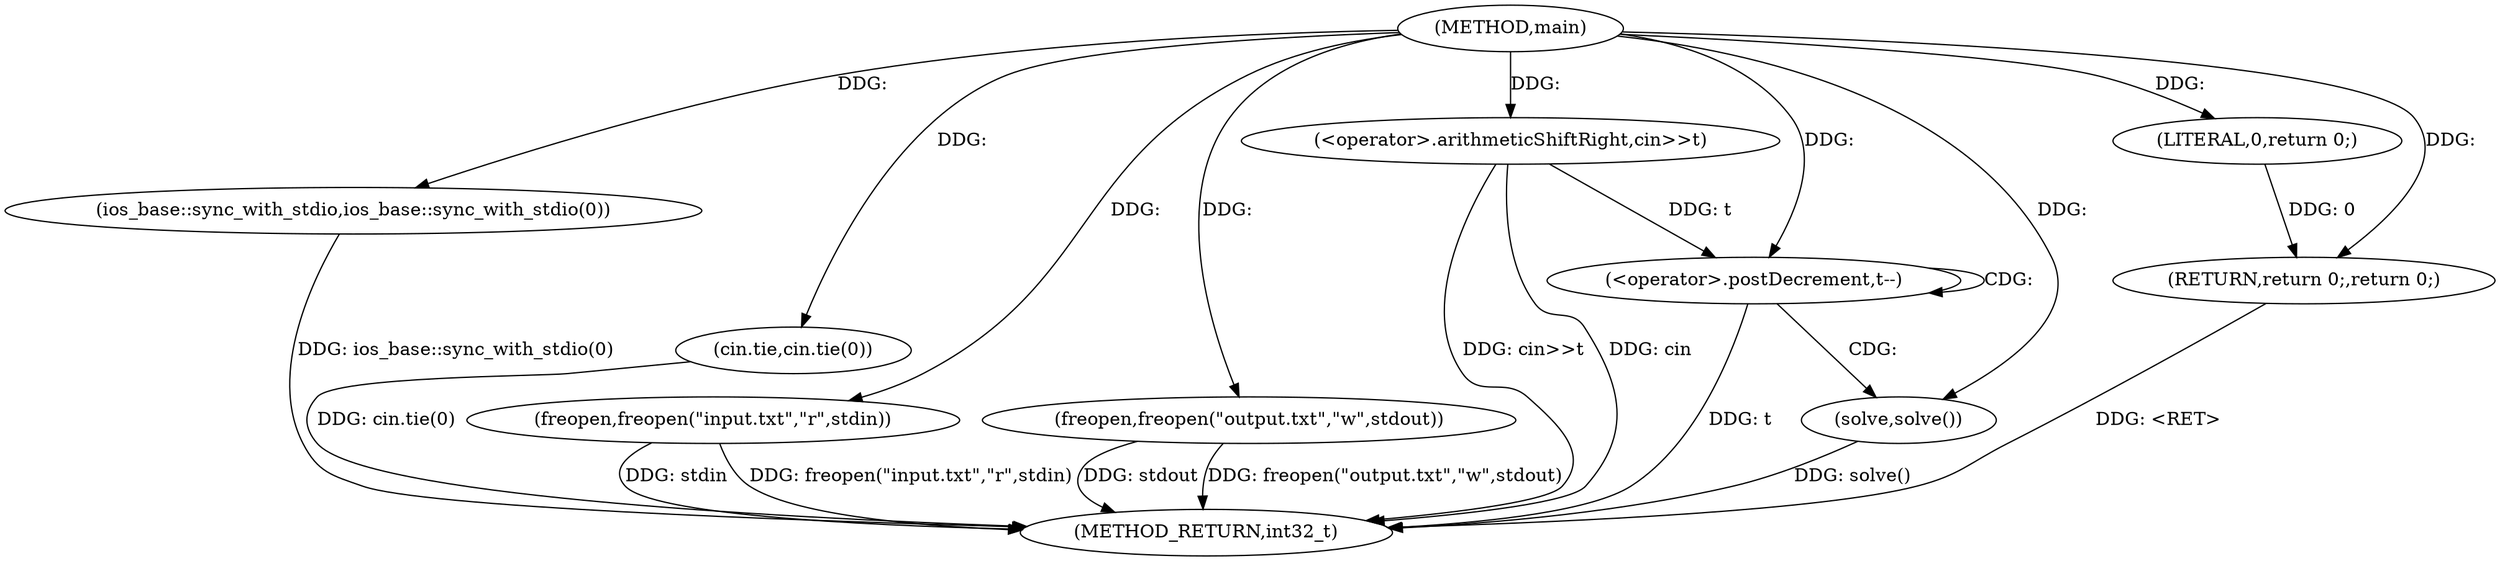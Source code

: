 digraph "main" {  
"1000209" [label = "(METHOD,main)" ]
"1000234" [label = "(METHOD_RETURN,int32_t)" ]
"1000211" [label = "(ios_base::sync_with_stdio,ios_base::sync_with_stdio(0))" ]
"1000213" [label = "(cin.tie,cin.tie(0))" ]
"1000215" [label = "(freopen,freopen(\"input.txt\",\"r\",stdin))" ]
"1000219" [label = "(freopen,freopen(\"output.txt\",\"w\",stdout))" ]
"1000224" [label = "(<operator>.arithmeticShiftRight,cin>>t)" ]
"1000232" [label = "(RETURN,return 0;,return 0;)" ]
"1000228" [label = "(<operator>.postDecrement,t--)" ]
"1000233" [label = "(LITERAL,0,return 0;)" ]
"1000231" [label = "(solve,solve())" ]
  "1000232" -> "1000234"  [ label = "DDG: <RET>"] 
  "1000211" -> "1000234"  [ label = "DDG: ios_base::sync_with_stdio(0)"] 
  "1000213" -> "1000234"  [ label = "DDG: cin.tie(0)"] 
  "1000215" -> "1000234"  [ label = "DDG: freopen(\"input.txt\",\"r\",stdin)"] 
  "1000219" -> "1000234"  [ label = "DDG: freopen(\"output.txt\",\"w\",stdout)"] 
  "1000224" -> "1000234"  [ label = "DDG: cin>>t"] 
  "1000228" -> "1000234"  [ label = "DDG: t"] 
  "1000231" -> "1000234"  [ label = "DDG: solve()"] 
  "1000224" -> "1000234"  [ label = "DDG: cin"] 
  "1000219" -> "1000234"  [ label = "DDG: stdout"] 
  "1000215" -> "1000234"  [ label = "DDG: stdin"] 
  "1000233" -> "1000232"  [ label = "DDG: 0"] 
  "1000209" -> "1000232"  [ label = "DDG: "] 
  "1000209" -> "1000211"  [ label = "DDG: "] 
  "1000209" -> "1000213"  [ label = "DDG: "] 
  "1000209" -> "1000215"  [ label = "DDG: "] 
  "1000209" -> "1000219"  [ label = "DDG: "] 
  "1000209" -> "1000224"  [ label = "DDG: "] 
  "1000209" -> "1000233"  [ label = "DDG: "] 
  "1000224" -> "1000228"  [ label = "DDG: t"] 
  "1000209" -> "1000228"  [ label = "DDG: "] 
  "1000209" -> "1000231"  [ label = "DDG: "] 
  "1000228" -> "1000231"  [ label = "CDG: "] 
  "1000228" -> "1000228"  [ label = "CDG: "] 
}
